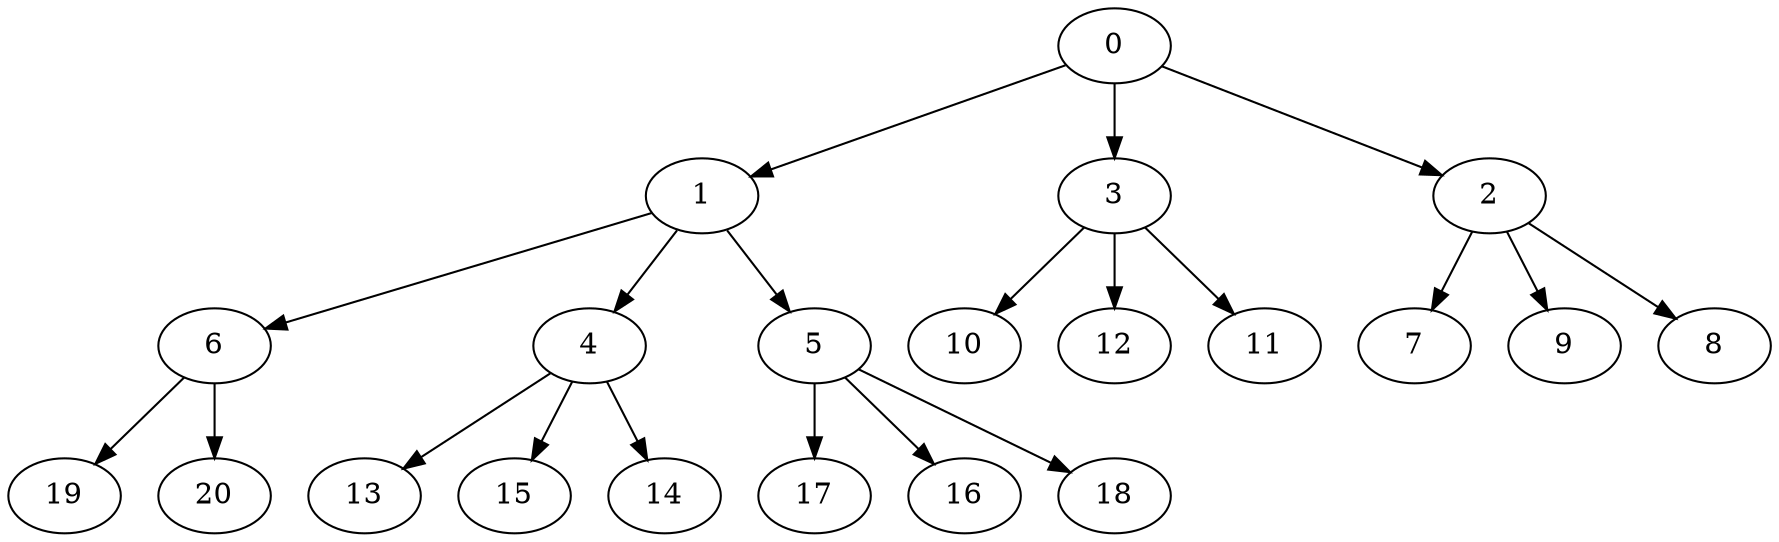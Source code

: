 digraph "OutTree-Balanced-MaxBf-3_Nodes_21_CCR_10.00_WeightType_Random" {
	graph ["Duplicate states"=0,
		GraphType=OutTree,
		"Max states in OPEN"=0,
		Modes="120000ms; topo-ordered tasks, ; Pruning: task equivalence, fixed order ready list, ; F-value: ; Optimisation: best schedule length (\
SL) optimisation on equal, ",
		NumberOfTasks=21,
		"Pruned using list schedule length"=9278,
		"States removed from OPEN"=0,
		TargetSystem="Homogeneous-4",
		"Time to schedule (ms)"=354,
		"Total idle time"=78,
		"Total schedule length"=57,
		"Total sequential time"=131,
		"Total states created"=21935
	];
	0	["Finish time"=2,
		Processor=0,
		"Start time"=0,
		Weight=2];
	1	["Finish time"=4,
		Processor=0,
		"Start time"=2,
		Weight=2];
	0 -> 1	[Weight=90];
	3	["Finish time"=30,
		Processor=1,
		"Start time"=22,
		Weight=8];
	0 -> 3	[Weight=20];
	2	["Finish time"=31,
		Processor=3,
		"Start time"=22,
		Weight=9];
	0 -> 2	[Weight=20];
	6	["Finish time"=35,
		Processor=0,
		"Start time"=30,
		Weight=5];
	1 -> 6	[Weight=40];
	4	["Finish time"=10,
		Processor=0,
		"Start time"=4,
		Weight=6];
	1 -> 4	[Weight=80];
	5	["Finish time"=36,
		Processor=2,
		"Start time"=34,
		Weight=2];
	1 -> 5	[Weight=30];
	19	["Finish time"=46,
		Processor=0,
		"Start time"=37,
		Weight=9];
	6 -> 19	[Weight=100];
	20	["Finish time"=37,
		Processor=0,
		"Start time"=35,
		Weight=2];
	6 -> 20	[Weight=90];
	10	["Finish time"=40,
		Processor=1,
		"Start time"=30,
		Weight=10];
	3 -> 10	[Weight=80];
	12	["Finish time"=49,
		Processor=1,
		"Start time"=40,
		Weight=9];
	3 -> 12	[Weight=90];
	11	["Finish time"=53,
		Processor=1,
		"Start time"=49,
		Weight=4];
	3 -> 11	[Weight=100];
	13	["Finish time"=30,
		Processor=0,
		"Start time"=21,
		Weight=9];
	4 -> 13	[Weight=50];
	15	["Finish time"=21,
		Processor=0,
		"Start time"=15,
		Weight=6];
	4 -> 15	[Weight=70];
	14	["Finish time"=15,
		Processor=0,
		"Start time"=10,
		Weight=5];
	4 -> 14	[Weight=90];
	17	["Finish time"=47,
		Processor=2,
		"Start time"=38,
		Weight=9];
	5 -> 17	[Weight=80];
	16	["Finish time"=53,
		Processor=2,
		"Start time"=47,
		Weight=6];
	5 -> 16	[Weight=90];
	18	["Finish time"=38,
		Processor=2,
		"Start time"=36,
		Weight=2];
	5 -> 18	[Weight=30];
	7	["Finish time"=49,
		Processor=3,
		"Start time"=40,
		Weight=9];
	2 -> 7	[Weight=50];
	9	["Finish time"=40,
		Processor=3,
		"Start time"=31,
		Weight=9];
	2 -> 9	[Weight=30];
	8	["Finish time"=57,
		Processor=3,
		"Start time"=49,
		Weight=8];
	2 -> 8	[Weight=80];
}
